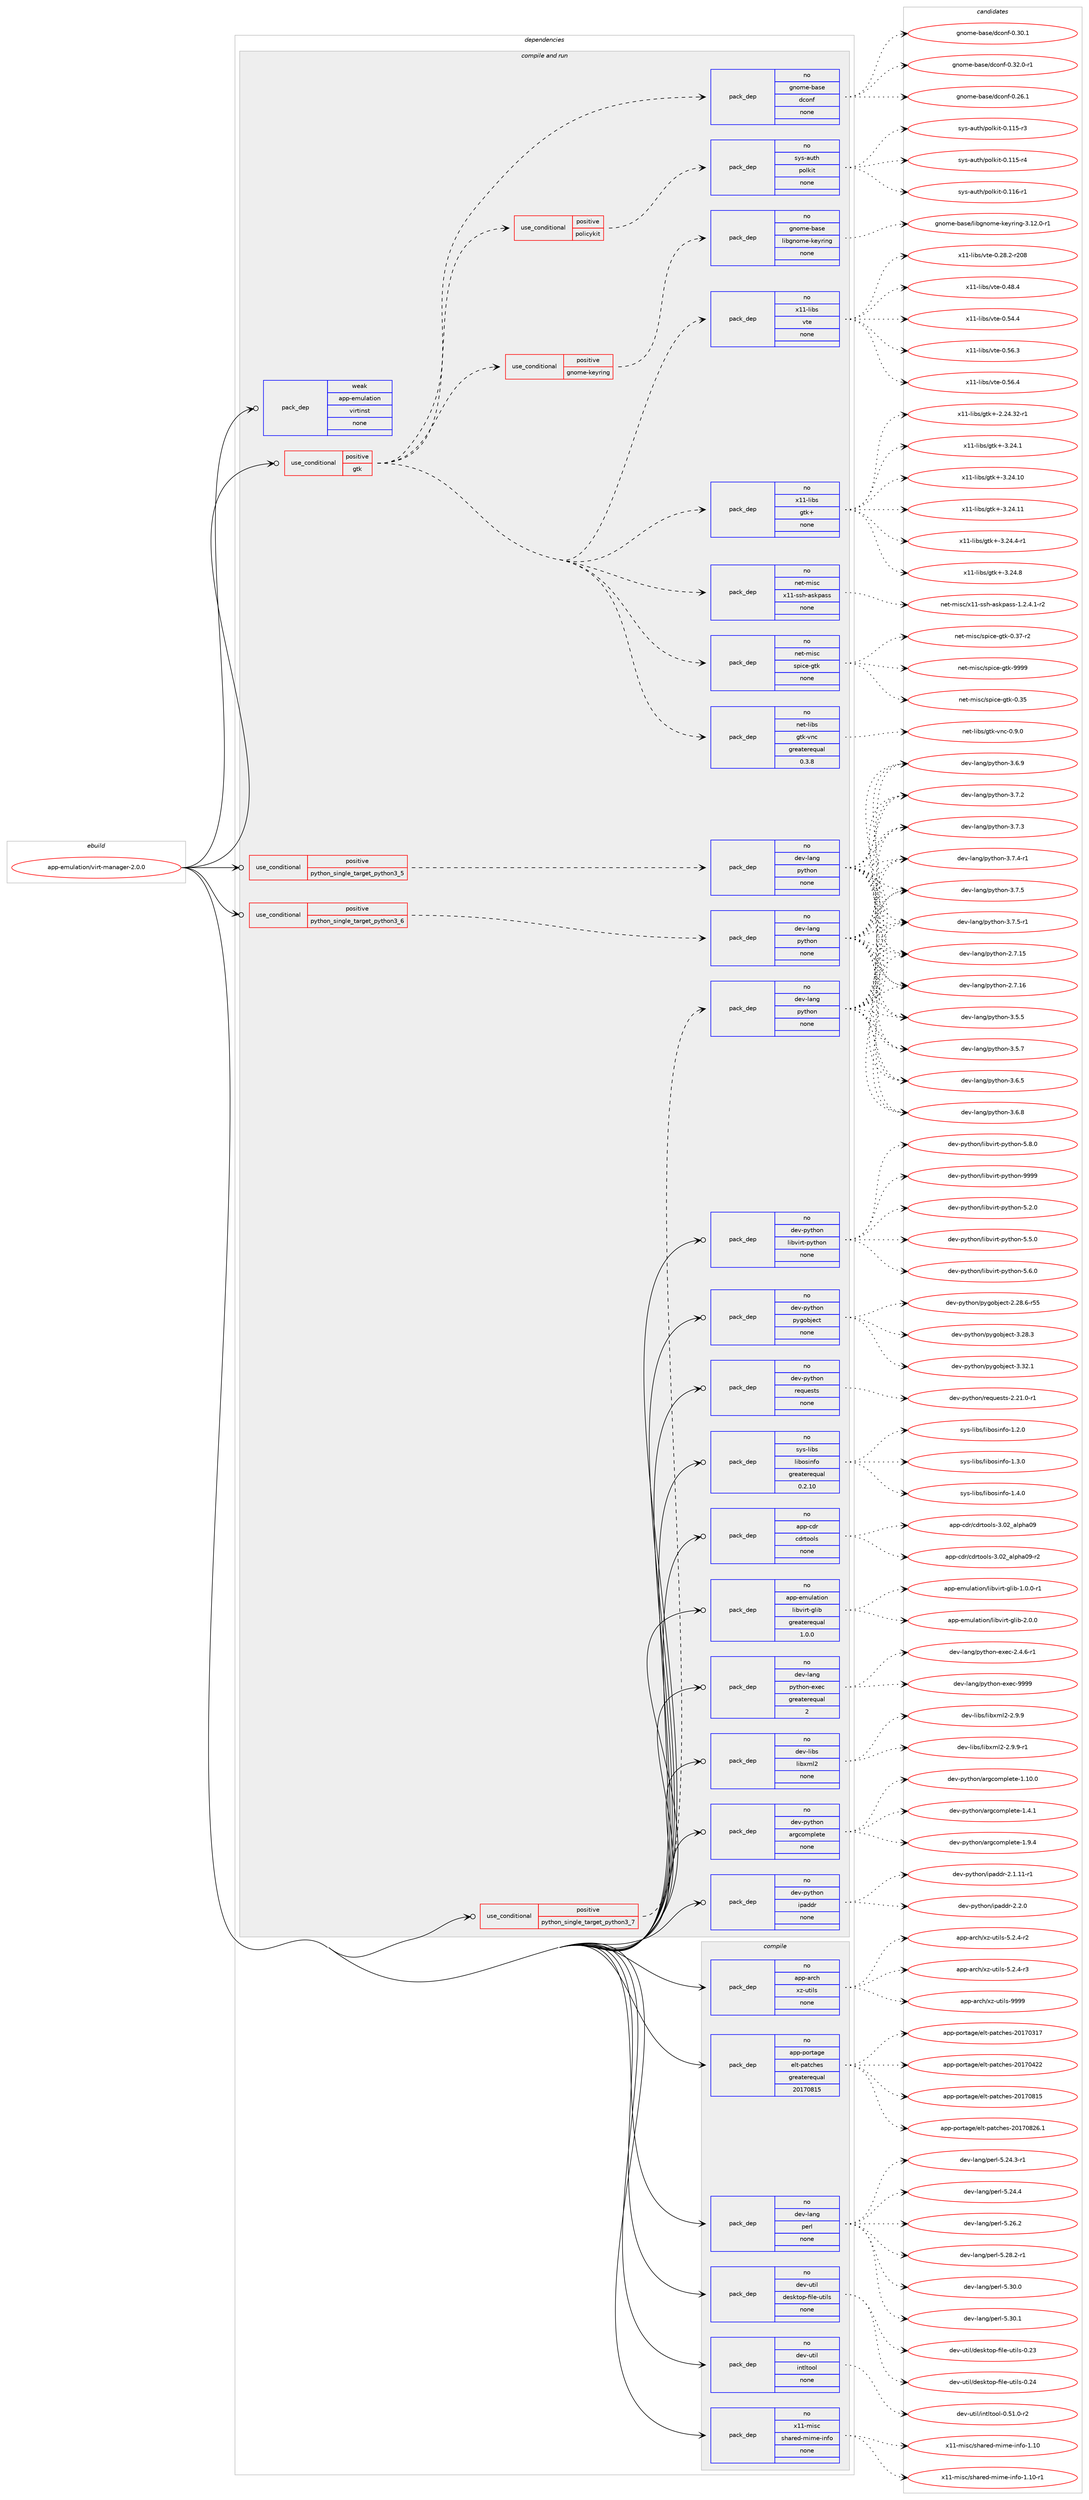 digraph prolog {

# *************
# Graph options
# *************

newrank=true;
concentrate=true;
compound=true;
graph [rankdir=LR,fontname=Helvetica,fontsize=10,ranksep=1.5];#, ranksep=2.5, nodesep=0.2];
edge  [arrowhead=vee];
node  [fontname=Helvetica,fontsize=10];

# **********
# The ebuild
# **********

subgraph cluster_leftcol {
color=gray;
rank=same;
label=<<i>ebuild</i>>;
id [label="app-emulation/virt-manager-2.0.0", color=red, width=4, href="../app-emulation/virt-manager-2.0.0.svg"];
}

# ****************
# The dependencies
# ****************

subgraph cluster_midcol {
color=gray;
label=<<i>dependencies</i>>;
subgraph cluster_compile {
fillcolor="#eeeeee";
style=filled;
label=<<i>compile</i>>;
subgraph pack363808 {
dependency489162 [label=<<TABLE BORDER="0" CELLBORDER="1" CELLSPACING="0" CELLPADDING="4" WIDTH="220"><TR><TD ROWSPAN="6" CELLPADDING="30">pack_dep</TD></TR><TR><TD WIDTH="110">no</TD></TR><TR><TD>app-arch</TD></TR><TR><TD>xz-utils</TD></TR><TR><TD>none</TD></TR><TR><TD></TD></TR></TABLE>>, shape=none, color=blue];
}
id:e -> dependency489162:w [weight=20,style="solid",arrowhead="vee"];
subgraph pack363809 {
dependency489163 [label=<<TABLE BORDER="0" CELLBORDER="1" CELLSPACING="0" CELLPADDING="4" WIDTH="220"><TR><TD ROWSPAN="6" CELLPADDING="30">pack_dep</TD></TR><TR><TD WIDTH="110">no</TD></TR><TR><TD>app-portage</TD></TR><TR><TD>elt-patches</TD></TR><TR><TD>greaterequal</TD></TR><TR><TD>20170815</TD></TR></TABLE>>, shape=none, color=blue];
}
id:e -> dependency489163:w [weight=20,style="solid",arrowhead="vee"];
subgraph pack363810 {
dependency489164 [label=<<TABLE BORDER="0" CELLBORDER="1" CELLSPACING="0" CELLPADDING="4" WIDTH="220"><TR><TD ROWSPAN="6" CELLPADDING="30">pack_dep</TD></TR><TR><TD WIDTH="110">no</TD></TR><TR><TD>dev-lang</TD></TR><TR><TD>perl</TD></TR><TR><TD>none</TD></TR><TR><TD></TD></TR></TABLE>>, shape=none, color=blue];
}
id:e -> dependency489164:w [weight=20,style="solid",arrowhead="vee"];
subgraph pack363811 {
dependency489165 [label=<<TABLE BORDER="0" CELLBORDER="1" CELLSPACING="0" CELLPADDING="4" WIDTH="220"><TR><TD ROWSPAN="6" CELLPADDING="30">pack_dep</TD></TR><TR><TD WIDTH="110">no</TD></TR><TR><TD>dev-util</TD></TR><TR><TD>desktop-file-utils</TD></TR><TR><TD>none</TD></TR><TR><TD></TD></TR></TABLE>>, shape=none, color=blue];
}
id:e -> dependency489165:w [weight=20,style="solid",arrowhead="vee"];
subgraph pack363812 {
dependency489166 [label=<<TABLE BORDER="0" CELLBORDER="1" CELLSPACING="0" CELLPADDING="4" WIDTH="220"><TR><TD ROWSPAN="6" CELLPADDING="30">pack_dep</TD></TR><TR><TD WIDTH="110">no</TD></TR><TR><TD>dev-util</TD></TR><TR><TD>intltool</TD></TR><TR><TD>none</TD></TR><TR><TD></TD></TR></TABLE>>, shape=none, color=blue];
}
id:e -> dependency489166:w [weight=20,style="solid",arrowhead="vee"];
subgraph pack363813 {
dependency489167 [label=<<TABLE BORDER="0" CELLBORDER="1" CELLSPACING="0" CELLPADDING="4" WIDTH="220"><TR><TD ROWSPAN="6" CELLPADDING="30">pack_dep</TD></TR><TR><TD WIDTH="110">no</TD></TR><TR><TD>x11-misc</TD></TR><TR><TD>shared-mime-info</TD></TR><TR><TD>none</TD></TR><TR><TD></TD></TR></TABLE>>, shape=none, color=blue];
}
id:e -> dependency489167:w [weight=20,style="solid",arrowhead="vee"];
}
subgraph cluster_compileandrun {
fillcolor="#eeeeee";
style=filled;
label=<<i>compile and run</i>>;
subgraph cond116500 {
dependency489168 [label=<<TABLE BORDER="0" CELLBORDER="1" CELLSPACING="0" CELLPADDING="4"><TR><TD ROWSPAN="3" CELLPADDING="10">use_conditional</TD></TR><TR><TD>positive</TD></TR><TR><TD>gtk</TD></TR></TABLE>>, shape=none, color=red];
subgraph pack363814 {
dependency489169 [label=<<TABLE BORDER="0" CELLBORDER="1" CELLSPACING="0" CELLPADDING="4" WIDTH="220"><TR><TD ROWSPAN="6" CELLPADDING="30">pack_dep</TD></TR><TR><TD WIDTH="110">no</TD></TR><TR><TD>gnome-base</TD></TR><TR><TD>dconf</TD></TR><TR><TD>none</TD></TR><TR><TD></TD></TR></TABLE>>, shape=none, color=blue];
}
dependency489168:e -> dependency489169:w [weight=20,style="dashed",arrowhead="vee"];
subgraph pack363815 {
dependency489170 [label=<<TABLE BORDER="0" CELLBORDER="1" CELLSPACING="0" CELLPADDING="4" WIDTH="220"><TR><TD ROWSPAN="6" CELLPADDING="30">pack_dep</TD></TR><TR><TD WIDTH="110">no</TD></TR><TR><TD>net-libs</TD></TR><TR><TD>gtk-vnc</TD></TR><TR><TD>greaterequal</TD></TR><TR><TD>0.3.8</TD></TR></TABLE>>, shape=none, color=blue];
}
dependency489168:e -> dependency489170:w [weight=20,style="dashed",arrowhead="vee"];
subgraph pack363816 {
dependency489171 [label=<<TABLE BORDER="0" CELLBORDER="1" CELLSPACING="0" CELLPADDING="4" WIDTH="220"><TR><TD ROWSPAN="6" CELLPADDING="30">pack_dep</TD></TR><TR><TD WIDTH="110">no</TD></TR><TR><TD>net-misc</TD></TR><TR><TD>spice-gtk</TD></TR><TR><TD>none</TD></TR><TR><TD></TD></TR></TABLE>>, shape=none, color=blue];
}
dependency489168:e -> dependency489171:w [weight=20,style="dashed",arrowhead="vee"];
subgraph pack363817 {
dependency489172 [label=<<TABLE BORDER="0" CELLBORDER="1" CELLSPACING="0" CELLPADDING="4" WIDTH="220"><TR><TD ROWSPAN="6" CELLPADDING="30">pack_dep</TD></TR><TR><TD WIDTH="110">no</TD></TR><TR><TD>net-misc</TD></TR><TR><TD>x11-ssh-askpass</TD></TR><TR><TD>none</TD></TR><TR><TD></TD></TR></TABLE>>, shape=none, color=blue];
}
dependency489168:e -> dependency489172:w [weight=20,style="dashed",arrowhead="vee"];
subgraph pack363818 {
dependency489173 [label=<<TABLE BORDER="0" CELLBORDER="1" CELLSPACING="0" CELLPADDING="4" WIDTH="220"><TR><TD ROWSPAN="6" CELLPADDING="30">pack_dep</TD></TR><TR><TD WIDTH="110">no</TD></TR><TR><TD>x11-libs</TD></TR><TR><TD>gtk+</TD></TR><TR><TD>none</TD></TR><TR><TD></TD></TR></TABLE>>, shape=none, color=blue];
}
dependency489168:e -> dependency489173:w [weight=20,style="dashed",arrowhead="vee"];
subgraph pack363819 {
dependency489174 [label=<<TABLE BORDER="0" CELLBORDER="1" CELLSPACING="0" CELLPADDING="4" WIDTH="220"><TR><TD ROWSPAN="6" CELLPADDING="30">pack_dep</TD></TR><TR><TD WIDTH="110">no</TD></TR><TR><TD>x11-libs</TD></TR><TR><TD>vte</TD></TR><TR><TD>none</TD></TR><TR><TD></TD></TR></TABLE>>, shape=none, color=blue];
}
dependency489168:e -> dependency489174:w [weight=20,style="dashed",arrowhead="vee"];
subgraph cond116501 {
dependency489175 [label=<<TABLE BORDER="0" CELLBORDER="1" CELLSPACING="0" CELLPADDING="4"><TR><TD ROWSPAN="3" CELLPADDING="10">use_conditional</TD></TR><TR><TD>positive</TD></TR><TR><TD>gnome-keyring</TD></TR></TABLE>>, shape=none, color=red];
subgraph pack363820 {
dependency489176 [label=<<TABLE BORDER="0" CELLBORDER="1" CELLSPACING="0" CELLPADDING="4" WIDTH="220"><TR><TD ROWSPAN="6" CELLPADDING="30">pack_dep</TD></TR><TR><TD WIDTH="110">no</TD></TR><TR><TD>gnome-base</TD></TR><TR><TD>libgnome-keyring</TD></TR><TR><TD>none</TD></TR><TR><TD></TD></TR></TABLE>>, shape=none, color=blue];
}
dependency489175:e -> dependency489176:w [weight=20,style="dashed",arrowhead="vee"];
}
dependency489168:e -> dependency489175:w [weight=20,style="dashed",arrowhead="vee"];
subgraph cond116502 {
dependency489177 [label=<<TABLE BORDER="0" CELLBORDER="1" CELLSPACING="0" CELLPADDING="4"><TR><TD ROWSPAN="3" CELLPADDING="10">use_conditional</TD></TR><TR><TD>positive</TD></TR><TR><TD>policykit</TD></TR></TABLE>>, shape=none, color=red];
subgraph pack363821 {
dependency489178 [label=<<TABLE BORDER="0" CELLBORDER="1" CELLSPACING="0" CELLPADDING="4" WIDTH="220"><TR><TD ROWSPAN="6" CELLPADDING="30">pack_dep</TD></TR><TR><TD WIDTH="110">no</TD></TR><TR><TD>sys-auth</TD></TR><TR><TD>polkit</TD></TR><TR><TD>none</TD></TR><TR><TD></TD></TR></TABLE>>, shape=none, color=blue];
}
dependency489177:e -> dependency489178:w [weight=20,style="dashed",arrowhead="vee"];
}
dependency489168:e -> dependency489177:w [weight=20,style="dashed",arrowhead="vee"];
}
id:e -> dependency489168:w [weight=20,style="solid",arrowhead="odotvee"];
subgraph cond116503 {
dependency489179 [label=<<TABLE BORDER="0" CELLBORDER="1" CELLSPACING="0" CELLPADDING="4"><TR><TD ROWSPAN="3" CELLPADDING="10">use_conditional</TD></TR><TR><TD>positive</TD></TR><TR><TD>python_single_target_python3_5</TD></TR></TABLE>>, shape=none, color=red];
subgraph pack363822 {
dependency489180 [label=<<TABLE BORDER="0" CELLBORDER="1" CELLSPACING="0" CELLPADDING="4" WIDTH="220"><TR><TD ROWSPAN="6" CELLPADDING="30">pack_dep</TD></TR><TR><TD WIDTH="110">no</TD></TR><TR><TD>dev-lang</TD></TR><TR><TD>python</TD></TR><TR><TD>none</TD></TR><TR><TD></TD></TR></TABLE>>, shape=none, color=blue];
}
dependency489179:e -> dependency489180:w [weight=20,style="dashed",arrowhead="vee"];
}
id:e -> dependency489179:w [weight=20,style="solid",arrowhead="odotvee"];
subgraph cond116504 {
dependency489181 [label=<<TABLE BORDER="0" CELLBORDER="1" CELLSPACING="0" CELLPADDING="4"><TR><TD ROWSPAN="3" CELLPADDING="10">use_conditional</TD></TR><TR><TD>positive</TD></TR><TR><TD>python_single_target_python3_6</TD></TR></TABLE>>, shape=none, color=red];
subgraph pack363823 {
dependency489182 [label=<<TABLE BORDER="0" CELLBORDER="1" CELLSPACING="0" CELLPADDING="4" WIDTH="220"><TR><TD ROWSPAN="6" CELLPADDING="30">pack_dep</TD></TR><TR><TD WIDTH="110">no</TD></TR><TR><TD>dev-lang</TD></TR><TR><TD>python</TD></TR><TR><TD>none</TD></TR><TR><TD></TD></TR></TABLE>>, shape=none, color=blue];
}
dependency489181:e -> dependency489182:w [weight=20,style="dashed",arrowhead="vee"];
}
id:e -> dependency489181:w [weight=20,style="solid",arrowhead="odotvee"];
subgraph cond116505 {
dependency489183 [label=<<TABLE BORDER="0" CELLBORDER="1" CELLSPACING="0" CELLPADDING="4"><TR><TD ROWSPAN="3" CELLPADDING="10">use_conditional</TD></TR><TR><TD>positive</TD></TR><TR><TD>python_single_target_python3_7</TD></TR></TABLE>>, shape=none, color=red];
subgraph pack363824 {
dependency489184 [label=<<TABLE BORDER="0" CELLBORDER="1" CELLSPACING="0" CELLPADDING="4" WIDTH="220"><TR><TD ROWSPAN="6" CELLPADDING="30">pack_dep</TD></TR><TR><TD WIDTH="110">no</TD></TR><TR><TD>dev-lang</TD></TR><TR><TD>python</TD></TR><TR><TD>none</TD></TR><TR><TD></TD></TR></TABLE>>, shape=none, color=blue];
}
dependency489183:e -> dependency489184:w [weight=20,style="dashed",arrowhead="vee"];
}
id:e -> dependency489183:w [weight=20,style="solid",arrowhead="odotvee"];
subgraph pack363825 {
dependency489185 [label=<<TABLE BORDER="0" CELLBORDER="1" CELLSPACING="0" CELLPADDING="4" WIDTH="220"><TR><TD ROWSPAN="6" CELLPADDING="30">pack_dep</TD></TR><TR><TD WIDTH="110">no</TD></TR><TR><TD>app-cdr</TD></TR><TR><TD>cdrtools</TD></TR><TR><TD>none</TD></TR><TR><TD></TD></TR></TABLE>>, shape=none, color=blue];
}
id:e -> dependency489185:w [weight=20,style="solid",arrowhead="odotvee"];
subgraph pack363826 {
dependency489186 [label=<<TABLE BORDER="0" CELLBORDER="1" CELLSPACING="0" CELLPADDING="4" WIDTH="220"><TR><TD ROWSPAN="6" CELLPADDING="30">pack_dep</TD></TR><TR><TD WIDTH="110">no</TD></TR><TR><TD>app-emulation</TD></TR><TR><TD>libvirt-glib</TD></TR><TR><TD>greaterequal</TD></TR><TR><TD>1.0.0</TD></TR></TABLE>>, shape=none, color=blue];
}
id:e -> dependency489186:w [weight=20,style="solid",arrowhead="odotvee"];
subgraph pack363827 {
dependency489187 [label=<<TABLE BORDER="0" CELLBORDER="1" CELLSPACING="0" CELLPADDING="4" WIDTH="220"><TR><TD ROWSPAN="6" CELLPADDING="30">pack_dep</TD></TR><TR><TD WIDTH="110">no</TD></TR><TR><TD>dev-lang</TD></TR><TR><TD>python-exec</TD></TR><TR><TD>greaterequal</TD></TR><TR><TD>2</TD></TR></TABLE>>, shape=none, color=blue];
}
id:e -> dependency489187:w [weight=20,style="solid",arrowhead="odotvee"];
subgraph pack363828 {
dependency489188 [label=<<TABLE BORDER="0" CELLBORDER="1" CELLSPACING="0" CELLPADDING="4" WIDTH="220"><TR><TD ROWSPAN="6" CELLPADDING="30">pack_dep</TD></TR><TR><TD WIDTH="110">no</TD></TR><TR><TD>dev-libs</TD></TR><TR><TD>libxml2</TD></TR><TR><TD>none</TD></TR><TR><TD></TD></TR></TABLE>>, shape=none, color=blue];
}
id:e -> dependency489188:w [weight=20,style="solid",arrowhead="odotvee"];
subgraph pack363829 {
dependency489189 [label=<<TABLE BORDER="0" CELLBORDER="1" CELLSPACING="0" CELLPADDING="4" WIDTH="220"><TR><TD ROWSPAN="6" CELLPADDING="30">pack_dep</TD></TR><TR><TD WIDTH="110">no</TD></TR><TR><TD>dev-python</TD></TR><TR><TD>argcomplete</TD></TR><TR><TD>none</TD></TR><TR><TD></TD></TR></TABLE>>, shape=none, color=blue];
}
id:e -> dependency489189:w [weight=20,style="solid",arrowhead="odotvee"];
subgraph pack363830 {
dependency489190 [label=<<TABLE BORDER="0" CELLBORDER="1" CELLSPACING="0" CELLPADDING="4" WIDTH="220"><TR><TD ROWSPAN="6" CELLPADDING="30">pack_dep</TD></TR><TR><TD WIDTH="110">no</TD></TR><TR><TD>dev-python</TD></TR><TR><TD>ipaddr</TD></TR><TR><TD>none</TD></TR><TR><TD></TD></TR></TABLE>>, shape=none, color=blue];
}
id:e -> dependency489190:w [weight=20,style="solid",arrowhead="odotvee"];
subgraph pack363831 {
dependency489191 [label=<<TABLE BORDER="0" CELLBORDER="1" CELLSPACING="0" CELLPADDING="4" WIDTH="220"><TR><TD ROWSPAN="6" CELLPADDING="30">pack_dep</TD></TR><TR><TD WIDTH="110">no</TD></TR><TR><TD>dev-python</TD></TR><TR><TD>libvirt-python</TD></TR><TR><TD>none</TD></TR><TR><TD></TD></TR></TABLE>>, shape=none, color=blue];
}
id:e -> dependency489191:w [weight=20,style="solid",arrowhead="odotvee"];
subgraph pack363832 {
dependency489192 [label=<<TABLE BORDER="0" CELLBORDER="1" CELLSPACING="0" CELLPADDING="4" WIDTH="220"><TR><TD ROWSPAN="6" CELLPADDING="30">pack_dep</TD></TR><TR><TD WIDTH="110">no</TD></TR><TR><TD>dev-python</TD></TR><TR><TD>pygobject</TD></TR><TR><TD>none</TD></TR><TR><TD></TD></TR></TABLE>>, shape=none, color=blue];
}
id:e -> dependency489192:w [weight=20,style="solid",arrowhead="odotvee"];
subgraph pack363833 {
dependency489193 [label=<<TABLE BORDER="0" CELLBORDER="1" CELLSPACING="0" CELLPADDING="4" WIDTH="220"><TR><TD ROWSPAN="6" CELLPADDING="30">pack_dep</TD></TR><TR><TD WIDTH="110">no</TD></TR><TR><TD>dev-python</TD></TR><TR><TD>requests</TD></TR><TR><TD>none</TD></TR><TR><TD></TD></TR></TABLE>>, shape=none, color=blue];
}
id:e -> dependency489193:w [weight=20,style="solid",arrowhead="odotvee"];
subgraph pack363834 {
dependency489194 [label=<<TABLE BORDER="0" CELLBORDER="1" CELLSPACING="0" CELLPADDING="4" WIDTH="220"><TR><TD ROWSPAN="6" CELLPADDING="30">pack_dep</TD></TR><TR><TD WIDTH="110">no</TD></TR><TR><TD>sys-libs</TD></TR><TR><TD>libosinfo</TD></TR><TR><TD>greaterequal</TD></TR><TR><TD>0.2.10</TD></TR></TABLE>>, shape=none, color=blue];
}
id:e -> dependency489194:w [weight=20,style="solid",arrowhead="odotvee"];
subgraph pack363835 {
dependency489195 [label=<<TABLE BORDER="0" CELLBORDER="1" CELLSPACING="0" CELLPADDING="4" WIDTH="220"><TR><TD ROWSPAN="6" CELLPADDING="30">pack_dep</TD></TR><TR><TD WIDTH="110">weak</TD></TR><TR><TD>app-emulation</TD></TR><TR><TD>virtinst</TD></TR><TR><TD>none</TD></TR><TR><TD></TD></TR></TABLE>>, shape=none, color=blue];
}
id:e -> dependency489195:w [weight=20,style="solid",arrowhead="odotvee"];
}
subgraph cluster_run {
fillcolor="#eeeeee";
style=filled;
label=<<i>run</i>>;
}
}

# **************
# The candidates
# **************

subgraph cluster_choices {
rank=same;
color=gray;
label=<<i>candidates</i>>;

subgraph choice363808 {
color=black;
nodesep=1;
choice9711211245971149910447120122451171161051081154553465046524511450 [label="app-arch/xz-utils-5.2.4-r2", color=red, width=4,href="../app-arch/xz-utils-5.2.4-r2.svg"];
choice9711211245971149910447120122451171161051081154553465046524511451 [label="app-arch/xz-utils-5.2.4-r3", color=red, width=4,href="../app-arch/xz-utils-5.2.4-r3.svg"];
choice9711211245971149910447120122451171161051081154557575757 [label="app-arch/xz-utils-9999", color=red, width=4,href="../app-arch/xz-utils-9999.svg"];
dependency489162:e -> choice9711211245971149910447120122451171161051081154553465046524511450:w [style=dotted,weight="100"];
dependency489162:e -> choice9711211245971149910447120122451171161051081154553465046524511451:w [style=dotted,weight="100"];
dependency489162:e -> choice9711211245971149910447120122451171161051081154557575757:w [style=dotted,weight="100"];
}
subgraph choice363809 {
color=black;
nodesep=1;
choice97112112451121111141169710310147101108116451129711699104101115455048495548514955 [label="app-portage/elt-patches-20170317", color=red, width=4,href="../app-portage/elt-patches-20170317.svg"];
choice97112112451121111141169710310147101108116451129711699104101115455048495548525050 [label="app-portage/elt-patches-20170422", color=red, width=4,href="../app-portage/elt-patches-20170422.svg"];
choice97112112451121111141169710310147101108116451129711699104101115455048495548564953 [label="app-portage/elt-patches-20170815", color=red, width=4,href="../app-portage/elt-patches-20170815.svg"];
choice971121124511211111411697103101471011081164511297116991041011154550484955485650544649 [label="app-portage/elt-patches-20170826.1", color=red, width=4,href="../app-portage/elt-patches-20170826.1.svg"];
dependency489163:e -> choice97112112451121111141169710310147101108116451129711699104101115455048495548514955:w [style=dotted,weight="100"];
dependency489163:e -> choice97112112451121111141169710310147101108116451129711699104101115455048495548525050:w [style=dotted,weight="100"];
dependency489163:e -> choice97112112451121111141169710310147101108116451129711699104101115455048495548564953:w [style=dotted,weight="100"];
dependency489163:e -> choice971121124511211111411697103101471011081164511297116991041011154550484955485650544649:w [style=dotted,weight="100"];
}
subgraph choice363810 {
color=black;
nodesep=1;
choice100101118451089711010347112101114108455346505246514511449 [label="dev-lang/perl-5.24.3-r1", color=red, width=4,href="../dev-lang/perl-5.24.3-r1.svg"];
choice10010111845108971101034711210111410845534650524652 [label="dev-lang/perl-5.24.4", color=red, width=4,href="../dev-lang/perl-5.24.4.svg"];
choice10010111845108971101034711210111410845534650544650 [label="dev-lang/perl-5.26.2", color=red, width=4,href="../dev-lang/perl-5.26.2.svg"];
choice100101118451089711010347112101114108455346505646504511449 [label="dev-lang/perl-5.28.2-r1", color=red, width=4,href="../dev-lang/perl-5.28.2-r1.svg"];
choice10010111845108971101034711210111410845534651484648 [label="dev-lang/perl-5.30.0", color=red, width=4,href="../dev-lang/perl-5.30.0.svg"];
choice10010111845108971101034711210111410845534651484649 [label="dev-lang/perl-5.30.1", color=red, width=4,href="../dev-lang/perl-5.30.1.svg"];
dependency489164:e -> choice100101118451089711010347112101114108455346505246514511449:w [style=dotted,weight="100"];
dependency489164:e -> choice10010111845108971101034711210111410845534650524652:w [style=dotted,weight="100"];
dependency489164:e -> choice10010111845108971101034711210111410845534650544650:w [style=dotted,weight="100"];
dependency489164:e -> choice100101118451089711010347112101114108455346505646504511449:w [style=dotted,weight="100"];
dependency489164:e -> choice10010111845108971101034711210111410845534651484648:w [style=dotted,weight="100"];
dependency489164:e -> choice10010111845108971101034711210111410845534651484649:w [style=dotted,weight="100"];
}
subgraph choice363811 {
color=black;
nodesep=1;
choice100101118451171161051084710010111510711611111245102105108101451171161051081154548465051 [label="dev-util/desktop-file-utils-0.23", color=red, width=4,href="../dev-util/desktop-file-utils-0.23.svg"];
choice100101118451171161051084710010111510711611111245102105108101451171161051081154548465052 [label="dev-util/desktop-file-utils-0.24", color=red, width=4,href="../dev-util/desktop-file-utils-0.24.svg"];
dependency489165:e -> choice100101118451171161051084710010111510711611111245102105108101451171161051081154548465051:w [style=dotted,weight="100"];
dependency489165:e -> choice100101118451171161051084710010111510711611111245102105108101451171161051081154548465052:w [style=dotted,weight="100"];
}
subgraph choice363812 {
color=black;
nodesep=1;
choice1001011184511711610510847105110116108116111111108454846534946484511450 [label="dev-util/intltool-0.51.0-r2", color=red, width=4,href="../dev-util/intltool-0.51.0-r2.svg"];
dependency489166:e -> choice1001011184511711610510847105110116108116111111108454846534946484511450:w [style=dotted,weight="100"];
}
subgraph choice363813 {
color=black;
nodesep=1;
choice12049494510910511599471151049711410110045109105109101451051101021114549464948 [label="x11-misc/shared-mime-info-1.10", color=red, width=4,href="../x11-misc/shared-mime-info-1.10.svg"];
choice120494945109105115994711510497114101100451091051091014510511010211145494649484511449 [label="x11-misc/shared-mime-info-1.10-r1", color=red, width=4,href="../x11-misc/shared-mime-info-1.10-r1.svg"];
dependency489167:e -> choice12049494510910511599471151049711410110045109105109101451051101021114549464948:w [style=dotted,weight="100"];
dependency489167:e -> choice120494945109105115994711510497114101100451091051091014510511010211145494649484511449:w [style=dotted,weight="100"];
}
subgraph choice363814 {
color=black;
nodesep=1;
choice103110111109101459897115101471009911111010245484650544649 [label="gnome-base/dconf-0.26.1", color=red, width=4,href="../gnome-base/dconf-0.26.1.svg"];
choice103110111109101459897115101471009911111010245484651484649 [label="gnome-base/dconf-0.30.1", color=red, width=4,href="../gnome-base/dconf-0.30.1.svg"];
choice1031101111091014598971151014710099111110102454846515046484511449 [label="gnome-base/dconf-0.32.0-r1", color=red, width=4,href="../gnome-base/dconf-0.32.0-r1.svg"];
dependency489169:e -> choice103110111109101459897115101471009911111010245484650544649:w [style=dotted,weight="100"];
dependency489169:e -> choice103110111109101459897115101471009911111010245484651484649:w [style=dotted,weight="100"];
dependency489169:e -> choice1031101111091014598971151014710099111110102454846515046484511449:w [style=dotted,weight="100"];
}
subgraph choice363815 {
color=black;
nodesep=1;
choice1101011164510810598115471031161074511811099454846574648 [label="net-libs/gtk-vnc-0.9.0", color=red, width=4,href="../net-libs/gtk-vnc-0.9.0.svg"];
dependency489170:e -> choice1101011164510810598115471031161074511811099454846574648:w [style=dotted,weight="100"];
}
subgraph choice363816 {
color=black;
nodesep=1;
choice11010111645109105115994711511210599101451031161074548465153 [label="net-misc/spice-gtk-0.35", color=red, width=4,href="../net-misc/spice-gtk-0.35.svg"];
choice110101116451091051159947115112105991014510311610745484651554511450 [label="net-misc/spice-gtk-0.37-r2", color=red, width=4,href="../net-misc/spice-gtk-0.37-r2.svg"];
choice11010111645109105115994711511210599101451031161074557575757 [label="net-misc/spice-gtk-9999", color=red, width=4,href="../net-misc/spice-gtk-9999.svg"];
dependency489171:e -> choice11010111645109105115994711511210599101451031161074548465153:w [style=dotted,weight="100"];
dependency489171:e -> choice110101116451091051159947115112105991014510311610745484651554511450:w [style=dotted,weight="100"];
dependency489171:e -> choice11010111645109105115994711511210599101451031161074557575757:w [style=dotted,weight="100"];
}
subgraph choice363817 {
color=black;
nodesep=1;
choice11010111645109105115994712049494511511510445971151071129711511545494650465246494511450 [label="net-misc/x11-ssh-askpass-1.2.4.1-r2", color=red, width=4,href="../net-misc/x11-ssh-askpass-1.2.4.1-r2.svg"];
dependency489172:e -> choice11010111645109105115994712049494511511510445971151071129711511545494650465246494511450:w [style=dotted,weight="100"];
}
subgraph choice363818 {
color=black;
nodesep=1;
choice12049494510810598115471031161074345504650524651504511449 [label="x11-libs/gtk+-2.24.32-r1", color=red, width=4,href="../x11-libs/gtk+-2.24.32-r1.svg"];
choice12049494510810598115471031161074345514650524649 [label="x11-libs/gtk+-3.24.1", color=red, width=4,href="../x11-libs/gtk+-3.24.1.svg"];
choice1204949451081059811547103116107434551465052464948 [label="x11-libs/gtk+-3.24.10", color=red, width=4,href="../x11-libs/gtk+-3.24.10.svg"];
choice1204949451081059811547103116107434551465052464949 [label="x11-libs/gtk+-3.24.11", color=red, width=4,href="../x11-libs/gtk+-3.24.11.svg"];
choice120494945108105981154710311610743455146505246524511449 [label="x11-libs/gtk+-3.24.4-r1", color=red, width=4,href="../x11-libs/gtk+-3.24.4-r1.svg"];
choice12049494510810598115471031161074345514650524656 [label="x11-libs/gtk+-3.24.8", color=red, width=4,href="../x11-libs/gtk+-3.24.8.svg"];
dependency489173:e -> choice12049494510810598115471031161074345504650524651504511449:w [style=dotted,weight="100"];
dependency489173:e -> choice12049494510810598115471031161074345514650524649:w [style=dotted,weight="100"];
dependency489173:e -> choice1204949451081059811547103116107434551465052464948:w [style=dotted,weight="100"];
dependency489173:e -> choice1204949451081059811547103116107434551465052464949:w [style=dotted,weight="100"];
dependency489173:e -> choice120494945108105981154710311610743455146505246524511449:w [style=dotted,weight="100"];
dependency489173:e -> choice12049494510810598115471031161074345514650524656:w [style=dotted,weight="100"];
}
subgraph choice363819 {
color=black;
nodesep=1;
choice12049494510810598115471181161014548465056465045114504856 [label="x11-libs/vte-0.28.2-r208", color=red, width=4,href="../x11-libs/vte-0.28.2-r208.svg"];
choice120494945108105981154711811610145484652564652 [label="x11-libs/vte-0.48.4", color=red, width=4,href="../x11-libs/vte-0.48.4.svg"];
choice120494945108105981154711811610145484653524652 [label="x11-libs/vte-0.54.4", color=red, width=4,href="../x11-libs/vte-0.54.4.svg"];
choice120494945108105981154711811610145484653544651 [label="x11-libs/vte-0.56.3", color=red, width=4,href="../x11-libs/vte-0.56.3.svg"];
choice120494945108105981154711811610145484653544652 [label="x11-libs/vte-0.56.4", color=red, width=4,href="../x11-libs/vte-0.56.4.svg"];
dependency489174:e -> choice12049494510810598115471181161014548465056465045114504856:w [style=dotted,weight="100"];
dependency489174:e -> choice120494945108105981154711811610145484652564652:w [style=dotted,weight="100"];
dependency489174:e -> choice120494945108105981154711811610145484653524652:w [style=dotted,weight="100"];
dependency489174:e -> choice120494945108105981154711811610145484653544651:w [style=dotted,weight="100"];
dependency489174:e -> choice120494945108105981154711811610145484653544652:w [style=dotted,weight="100"];
}
subgraph choice363820 {
color=black;
nodesep=1;
choice103110111109101459897115101471081059810311011110910145107101121114105110103455146495046484511449 [label="gnome-base/libgnome-keyring-3.12.0-r1", color=red, width=4,href="../gnome-base/libgnome-keyring-3.12.0-r1.svg"];
dependency489176:e -> choice103110111109101459897115101471081059810311011110910145107101121114105110103455146495046484511449:w [style=dotted,weight="100"];
}
subgraph choice363821 {
color=black;
nodesep=1;
choice1151211154597117116104471121111081071051164548464949534511451 [label="sys-auth/polkit-0.115-r3", color=red, width=4,href="../sys-auth/polkit-0.115-r3.svg"];
choice1151211154597117116104471121111081071051164548464949534511452 [label="sys-auth/polkit-0.115-r4", color=red, width=4,href="../sys-auth/polkit-0.115-r4.svg"];
choice1151211154597117116104471121111081071051164548464949544511449 [label="sys-auth/polkit-0.116-r1", color=red, width=4,href="../sys-auth/polkit-0.116-r1.svg"];
dependency489178:e -> choice1151211154597117116104471121111081071051164548464949534511451:w [style=dotted,weight="100"];
dependency489178:e -> choice1151211154597117116104471121111081071051164548464949534511452:w [style=dotted,weight="100"];
dependency489178:e -> choice1151211154597117116104471121111081071051164548464949544511449:w [style=dotted,weight="100"];
}
subgraph choice363822 {
color=black;
nodesep=1;
choice10010111845108971101034711212111610411111045504655464953 [label="dev-lang/python-2.7.15", color=red, width=4,href="../dev-lang/python-2.7.15.svg"];
choice10010111845108971101034711212111610411111045504655464954 [label="dev-lang/python-2.7.16", color=red, width=4,href="../dev-lang/python-2.7.16.svg"];
choice100101118451089711010347112121116104111110455146534653 [label="dev-lang/python-3.5.5", color=red, width=4,href="../dev-lang/python-3.5.5.svg"];
choice100101118451089711010347112121116104111110455146534655 [label="dev-lang/python-3.5.7", color=red, width=4,href="../dev-lang/python-3.5.7.svg"];
choice100101118451089711010347112121116104111110455146544653 [label="dev-lang/python-3.6.5", color=red, width=4,href="../dev-lang/python-3.6.5.svg"];
choice100101118451089711010347112121116104111110455146544656 [label="dev-lang/python-3.6.8", color=red, width=4,href="../dev-lang/python-3.6.8.svg"];
choice100101118451089711010347112121116104111110455146544657 [label="dev-lang/python-3.6.9", color=red, width=4,href="../dev-lang/python-3.6.9.svg"];
choice100101118451089711010347112121116104111110455146554650 [label="dev-lang/python-3.7.2", color=red, width=4,href="../dev-lang/python-3.7.2.svg"];
choice100101118451089711010347112121116104111110455146554651 [label="dev-lang/python-3.7.3", color=red, width=4,href="../dev-lang/python-3.7.3.svg"];
choice1001011184510897110103471121211161041111104551465546524511449 [label="dev-lang/python-3.7.4-r1", color=red, width=4,href="../dev-lang/python-3.7.4-r1.svg"];
choice100101118451089711010347112121116104111110455146554653 [label="dev-lang/python-3.7.5", color=red, width=4,href="../dev-lang/python-3.7.5.svg"];
choice1001011184510897110103471121211161041111104551465546534511449 [label="dev-lang/python-3.7.5-r1", color=red, width=4,href="../dev-lang/python-3.7.5-r1.svg"];
dependency489180:e -> choice10010111845108971101034711212111610411111045504655464953:w [style=dotted,weight="100"];
dependency489180:e -> choice10010111845108971101034711212111610411111045504655464954:w [style=dotted,weight="100"];
dependency489180:e -> choice100101118451089711010347112121116104111110455146534653:w [style=dotted,weight="100"];
dependency489180:e -> choice100101118451089711010347112121116104111110455146534655:w [style=dotted,weight="100"];
dependency489180:e -> choice100101118451089711010347112121116104111110455146544653:w [style=dotted,weight="100"];
dependency489180:e -> choice100101118451089711010347112121116104111110455146544656:w [style=dotted,weight="100"];
dependency489180:e -> choice100101118451089711010347112121116104111110455146544657:w [style=dotted,weight="100"];
dependency489180:e -> choice100101118451089711010347112121116104111110455146554650:w [style=dotted,weight="100"];
dependency489180:e -> choice100101118451089711010347112121116104111110455146554651:w [style=dotted,weight="100"];
dependency489180:e -> choice1001011184510897110103471121211161041111104551465546524511449:w [style=dotted,weight="100"];
dependency489180:e -> choice100101118451089711010347112121116104111110455146554653:w [style=dotted,weight="100"];
dependency489180:e -> choice1001011184510897110103471121211161041111104551465546534511449:w [style=dotted,weight="100"];
}
subgraph choice363823 {
color=black;
nodesep=1;
choice10010111845108971101034711212111610411111045504655464953 [label="dev-lang/python-2.7.15", color=red, width=4,href="../dev-lang/python-2.7.15.svg"];
choice10010111845108971101034711212111610411111045504655464954 [label="dev-lang/python-2.7.16", color=red, width=4,href="../dev-lang/python-2.7.16.svg"];
choice100101118451089711010347112121116104111110455146534653 [label="dev-lang/python-3.5.5", color=red, width=4,href="../dev-lang/python-3.5.5.svg"];
choice100101118451089711010347112121116104111110455146534655 [label="dev-lang/python-3.5.7", color=red, width=4,href="../dev-lang/python-3.5.7.svg"];
choice100101118451089711010347112121116104111110455146544653 [label="dev-lang/python-3.6.5", color=red, width=4,href="../dev-lang/python-3.6.5.svg"];
choice100101118451089711010347112121116104111110455146544656 [label="dev-lang/python-3.6.8", color=red, width=4,href="../dev-lang/python-3.6.8.svg"];
choice100101118451089711010347112121116104111110455146544657 [label="dev-lang/python-3.6.9", color=red, width=4,href="../dev-lang/python-3.6.9.svg"];
choice100101118451089711010347112121116104111110455146554650 [label="dev-lang/python-3.7.2", color=red, width=4,href="../dev-lang/python-3.7.2.svg"];
choice100101118451089711010347112121116104111110455146554651 [label="dev-lang/python-3.7.3", color=red, width=4,href="../dev-lang/python-3.7.3.svg"];
choice1001011184510897110103471121211161041111104551465546524511449 [label="dev-lang/python-3.7.4-r1", color=red, width=4,href="../dev-lang/python-3.7.4-r1.svg"];
choice100101118451089711010347112121116104111110455146554653 [label="dev-lang/python-3.7.5", color=red, width=4,href="../dev-lang/python-3.7.5.svg"];
choice1001011184510897110103471121211161041111104551465546534511449 [label="dev-lang/python-3.7.5-r1", color=red, width=4,href="../dev-lang/python-3.7.5-r1.svg"];
dependency489182:e -> choice10010111845108971101034711212111610411111045504655464953:w [style=dotted,weight="100"];
dependency489182:e -> choice10010111845108971101034711212111610411111045504655464954:w [style=dotted,weight="100"];
dependency489182:e -> choice100101118451089711010347112121116104111110455146534653:w [style=dotted,weight="100"];
dependency489182:e -> choice100101118451089711010347112121116104111110455146534655:w [style=dotted,weight="100"];
dependency489182:e -> choice100101118451089711010347112121116104111110455146544653:w [style=dotted,weight="100"];
dependency489182:e -> choice100101118451089711010347112121116104111110455146544656:w [style=dotted,weight="100"];
dependency489182:e -> choice100101118451089711010347112121116104111110455146544657:w [style=dotted,weight="100"];
dependency489182:e -> choice100101118451089711010347112121116104111110455146554650:w [style=dotted,weight="100"];
dependency489182:e -> choice100101118451089711010347112121116104111110455146554651:w [style=dotted,weight="100"];
dependency489182:e -> choice1001011184510897110103471121211161041111104551465546524511449:w [style=dotted,weight="100"];
dependency489182:e -> choice100101118451089711010347112121116104111110455146554653:w [style=dotted,weight="100"];
dependency489182:e -> choice1001011184510897110103471121211161041111104551465546534511449:w [style=dotted,weight="100"];
}
subgraph choice363824 {
color=black;
nodesep=1;
choice10010111845108971101034711212111610411111045504655464953 [label="dev-lang/python-2.7.15", color=red, width=4,href="../dev-lang/python-2.7.15.svg"];
choice10010111845108971101034711212111610411111045504655464954 [label="dev-lang/python-2.7.16", color=red, width=4,href="../dev-lang/python-2.7.16.svg"];
choice100101118451089711010347112121116104111110455146534653 [label="dev-lang/python-3.5.5", color=red, width=4,href="../dev-lang/python-3.5.5.svg"];
choice100101118451089711010347112121116104111110455146534655 [label="dev-lang/python-3.5.7", color=red, width=4,href="../dev-lang/python-3.5.7.svg"];
choice100101118451089711010347112121116104111110455146544653 [label="dev-lang/python-3.6.5", color=red, width=4,href="../dev-lang/python-3.6.5.svg"];
choice100101118451089711010347112121116104111110455146544656 [label="dev-lang/python-3.6.8", color=red, width=4,href="../dev-lang/python-3.6.8.svg"];
choice100101118451089711010347112121116104111110455146544657 [label="dev-lang/python-3.6.9", color=red, width=4,href="../dev-lang/python-3.6.9.svg"];
choice100101118451089711010347112121116104111110455146554650 [label="dev-lang/python-3.7.2", color=red, width=4,href="../dev-lang/python-3.7.2.svg"];
choice100101118451089711010347112121116104111110455146554651 [label="dev-lang/python-3.7.3", color=red, width=4,href="../dev-lang/python-3.7.3.svg"];
choice1001011184510897110103471121211161041111104551465546524511449 [label="dev-lang/python-3.7.4-r1", color=red, width=4,href="../dev-lang/python-3.7.4-r1.svg"];
choice100101118451089711010347112121116104111110455146554653 [label="dev-lang/python-3.7.5", color=red, width=4,href="../dev-lang/python-3.7.5.svg"];
choice1001011184510897110103471121211161041111104551465546534511449 [label="dev-lang/python-3.7.5-r1", color=red, width=4,href="../dev-lang/python-3.7.5-r1.svg"];
dependency489184:e -> choice10010111845108971101034711212111610411111045504655464953:w [style=dotted,weight="100"];
dependency489184:e -> choice10010111845108971101034711212111610411111045504655464954:w [style=dotted,weight="100"];
dependency489184:e -> choice100101118451089711010347112121116104111110455146534653:w [style=dotted,weight="100"];
dependency489184:e -> choice100101118451089711010347112121116104111110455146534655:w [style=dotted,weight="100"];
dependency489184:e -> choice100101118451089711010347112121116104111110455146544653:w [style=dotted,weight="100"];
dependency489184:e -> choice100101118451089711010347112121116104111110455146544656:w [style=dotted,weight="100"];
dependency489184:e -> choice100101118451089711010347112121116104111110455146544657:w [style=dotted,weight="100"];
dependency489184:e -> choice100101118451089711010347112121116104111110455146554650:w [style=dotted,weight="100"];
dependency489184:e -> choice100101118451089711010347112121116104111110455146554651:w [style=dotted,weight="100"];
dependency489184:e -> choice1001011184510897110103471121211161041111104551465546524511449:w [style=dotted,weight="100"];
dependency489184:e -> choice100101118451089711010347112121116104111110455146554653:w [style=dotted,weight="100"];
dependency489184:e -> choice1001011184510897110103471121211161041111104551465546534511449:w [style=dotted,weight="100"];
}
subgraph choice363825 {
color=black;
nodesep=1;
choice971121124599100114479910011411611111110811545514648509597108112104974857 [label="app-cdr/cdrtools-3.02_alpha09", color=red, width=4,href="../app-cdr/cdrtools-3.02_alpha09.svg"];
choice9711211245991001144799100114116111111108115455146485095971081121049748574511450 [label="app-cdr/cdrtools-3.02_alpha09-r2", color=red, width=4,href="../app-cdr/cdrtools-3.02_alpha09-r2.svg"];
dependency489185:e -> choice971121124599100114479910011411611111110811545514648509597108112104974857:w [style=dotted,weight="100"];
dependency489185:e -> choice9711211245991001144799100114116111111108115455146485095971081121049748574511450:w [style=dotted,weight="100"];
}
subgraph choice363826 {
color=black;
nodesep=1;
choice971121124510110911710897116105111110471081059811810511411645103108105984549464846484511449 [label="app-emulation/libvirt-glib-1.0.0-r1", color=red, width=4,href="../app-emulation/libvirt-glib-1.0.0-r1.svg"];
choice97112112451011091171089711610511111047108105981181051141164510310810598455046484648 [label="app-emulation/libvirt-glib-2.0.0", color=red, width=4,href="../app-emulation/libvirt-glib-2.0.0.svg"];
dependency489186:e -> choice971121124510110911710897116105111110471081059811810511411645103108105984549464846484511449:w [style=dotted,weight="100"];
dependency489186:e -> choice97112112451011091171089711610511111047108105981181051141164510310810598455046484648:w [style=dotted,weight="100"];
}
subgraph choice363827 {
color=black;
nodesep=1;
choice10010111845108971101034711212111610411111045101120101994550465246544511449 [label="dev-lang/python-exec-2.4.6-r1", color=red, width=4,href="../dev-lang/python-exec-2.4.6-r1.svg"];
choice10010111845108971101034711212111610411111045101120101994557575757 [label="dev-lang/python-exec-9999", color=red, width=4,href="../dev-lang/python-exec-9999.svg"];
dependency489187:e -> choice10010111845108971101034711212111610411111045101120101994550465246544511449:w [style=dotted,weight="100"];
dependency489187:e -> choice10010111845108971101034711212111610411111045101120101994557575757:w [style=dotted,weight="100"];
}
subgraph choice363828 {
color=black;
nodesep=1;
choice1001011184510810598115471081059812010910850455046574657 [label="dev-libs/libxml2-2.9.9", color=red, width=4,href="../dev-libs/libxml2-2.9.9.svg"];
choice10010111845108105981154710810598120109108504550465746574511449 [label="dev-libs/libxml2-2.9.9-r1", color=red, width=4,href="../dev-libs/libxml2-2.9.9-r1.svg"];
dependency489188:e -> choice1001011184510810598115471081059812010910850455046574657:w [style=dotted,weight="100"];
dependency489188:e -> choice10010111845108105981154710810598120109108504550465746574511449:w [style=dotted,weight="100"];
}
subgraph choice363829 {
color=black;
nodesep=1;
choice1001011184511212111610411111047971141039911110911210810111610145494649484648 [label="dev-python/argcomplete-1.10.0", color=red, width=4,href="../dev-python/argcomplete-1.10.0.svg"];
choice10010111845112121116104111110479711410399111109112108101116101454946524649 [label="dev-python/argcomplete-1.4.1", color=red, width=4,href="../dev-python/argcomplete-1.4.1.svg"];
choice10010111845112121116104111110479711410399111109112108101116101454946574652 [label="dev-python/argcomplete-1.9.4", color=red, width=4,href="../dev-python/argcomplete-1.9.4.svg"];
dependency489189:e -> choice1001011184511212111610411111047971141039911110911210810111610145494649484648:w [style=dotted,weight="100"];
dependency489189:e -> choice10010111845112121116104111110479711410399111109112108101116101454946524649:w [style=dotted,weight="100"];
dependency489189:e -> choice10010111845112121116104111110479711410399111109112108101116101454946574652:w [style=dotted,weight="100"];
}
subgraph choice363830 {
color=black;
nodesep=1;
choice100101118451121211161041111104710511297100100114455046494649494511449 [label="dev-python/ipaddr-2.1.11-r1", color=red, width=4,href="../dev-python/ipaddr-2.1.11-r1.svg"];
choice100101118451121211161041111104710511297100100114455046504648 [label="dev-python/ipaddr-2.2.0", color=red, width=4,href="../dev-python/ipaddr-2.2.0.svg"];
dependency489190:e -> choice100101118451121211161041111104710511297100100114455046494649494511449:w [style=dotted,weight="100"];
dependency489190:e -> choice100101118451121211161041111104710511297100100114455046504648:w [style=dotted,weight="100"];
}
subgraph choice363831 {
color=black;
nodesep=1;
choice10010111845112121116104111110471081059811810511411645112121116104111110455346504648 [label="dev-python/libvirt-python-5.2.0", color=red, width=4,href="../dev-python/libvirt-python-5.2.0.svg"];
choice10010111845112121116104111110471081059811810511411645112121116104111110455346534648 [label="dev-python/libvirt-python-5.5.0", color=red, width=4,href="../dev-python/libvirt-python-5.5.0.svg"];
choice10010111845112121116104111110471081059811810511411645112121116104111110455346544648 [label="dev-python/libvirt-python-5.6.0", color=red, width=4,href="../dev-python/libvirt-python-5.6.0.svg"];
choice10010111845112121116104111110471081059811810511411645112121116104111110455346564648 [label="dev-python/libvirt-python-5.8.0", color=red, width=4,href="../dev-python/libvirt-python-5.8.0.svg"];
choice100101118451121211161041111104710810598118105114116451121211161041111104557575757 [label="dev-python/libvirt-python-9999", color=red, width=4,href="../dev-python/libvirt-python-9999.svg"];
dependency489191:e -> choice10010111845112121116104111110471081059811810511411645112121116104111110455346504648:w [style=dotted,weight="100"];
dependency489191:e -> choice10010111845112121116104111110471081059811810511411645112121116104111110455346534648:w [style=dotted,weight="100"];
dependency489191:e -> choice10010111845112121116104111110471081059811810511411645112121116104111110455346544648:w [style=dotted,weight="100"];
dependency489191:e -> choice10010111845112121116104111110471081059811810511411645112121116104111110455346564648:w [style=dotted,weight="100"];
dependency489191:e -> choice100101118451121211161041111104710810598118105114116451121211161041111104557575757:w [style=dotted,weight="100"];
}
subgraph choice363832 {
color=black;
nodesep=1;
choice1001011184511212111610411111047112121103111981061019911645504650564654451145353 [label="dev-python/pygobject-2.28.6-r55", color=red, width=4,href="../dev-python/pygobject-2.28.6-r55.svg"];
choice1001011184511212111610411111047112121103111981061019911645514650564651 [label="dev-python/pygobject-3.28.3", color=red, width=4,href="../dev-python/pygobject-3.28.3.svg"];
choice1001011184511212111610411111047112121103111981061019911645514651504649 [label="dev-python/pygobject-3.32.1", color=red, width=4,href="../dev-python/pygobject-3.32.1.svg"];
dependency489192:e -> choice1001011184511212111610411111047112121103111981061019911645504650564654451145353:w [style=dotted,weight="100"];
dependency489192:e -> choice1001011184511212111610411111047112121103111981061019911645514650564651:w [style=dotted,weight="100"];
dependency489192:e -> choice1001011184511212111610411111047112121103111981061019911645514651504649:w [style=dotted,weight="100"];
}
subgraph choice363833 {
color=black;
nodesep=1;
choice1001011184511212111610411111047114101113117101115116115455046504946484511449 [label="dev-python/requests-2.21.0-r1", color=red, width=4,href="../dev-python/requests-2.21.0-r1.svg"];
dependency489193:e -> choice1001011184511212111610411111047114101113117101115116115455046504946484511449:w [style=dotted,weight="100"];
}
subgraph choice363834 {
color=black;
nodesep=1;
choice11512111545108105981154710810598111115105110102111454946504648 [label="sys-libs/libosinfo-1.2.0", color=red, width=4,href="../sys-libs/libosinfo-1.2.0.svg"];
choice11512111545108105981154710810598111115105110102111454946514648 [label="sys-libs/libosinfo-1.3.0", color=red, width=4,href="../sys-libs/libosinfo-1.3.0.svg"];
choice11512111545108105981154710810598111115105110102111454946524648 [label="sys-libs/libosinfo-1.4.0", color=red, width=4,href="../sys-libs/libosinfo-1.4.0.svg"];
dependency489194:e -> choice11512111545108105981154710810598111115105110102111454946504648:w [style=dotted,weight="100"];
dependency489194:e -> choice11512111545108105981154710810598111115105110102111454946514648:w [style=dotted,weight="100"];
dependency489194:e -> choice11512111545108105981154710810598111115105110102111454946524648:w [style=dotted,weight="100"];
}
subgraph choice363835 {
color=black;
nodesep=1;
}
}

}
